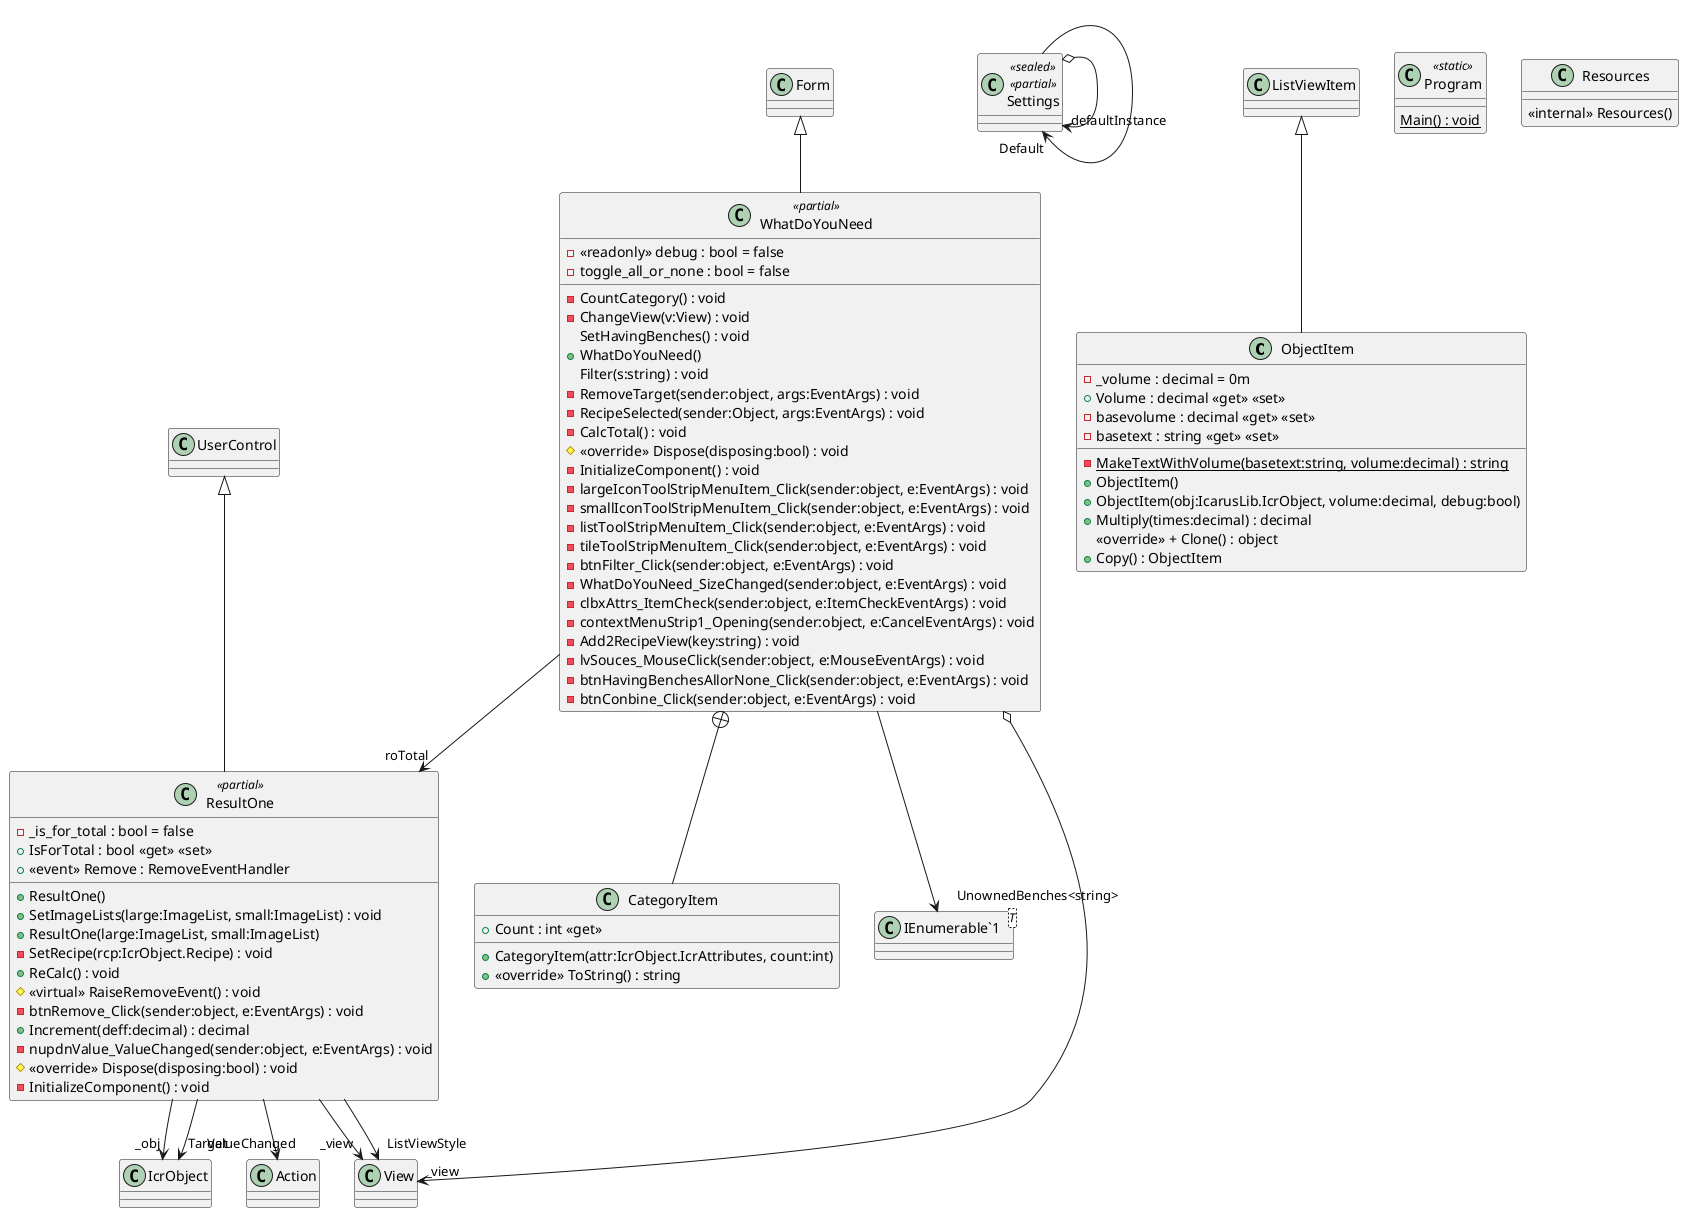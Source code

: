 @startuml
class ObjectItem {
    - _volume : decimal = 0m
    + Volume : decimal <<get>> <<set>>
    - basevolume : decimal <<get>> <<set>>
    - basetext : string <<get>> <<set>>
    - {static} MakeTextWithVolume(basetext:string, volume:decimal) : string
    + ObjectItem()
    + ObjectItem(obj:IcarusLib.IcrObject, volume:decimal, debug:bool)
    + Multiply(times:decimal) : decimal
    <<override>> + Clone() : object
    + Copy() : ObjectItem
}
ListViewItem <|-- ObjectItem
class Program <<static>> {
    {static} Main() : void
}
class ResultOne <<partial>> {
    + ResultOne()
    + SetImageLists(large:ImageList, small:ImageList) : void
    + ResultOne(large:ImageList, small:ImageList)
    - SetRecipe(rcp:IcrObject.Recipe) : void
    - _is_for_total : bool = false
    + IsForTotal : bool <<get>> <<set>>
    + ReCalc() : void
    +  <<event>> Remove : RemoveEventHandler 
    # <<virtual>> RaiseRemoveEvent() : void
    - btnRemove_Click(sender:object, e:EventArgs) : void
    + Increment(deff:decimal) : decimal
    - nupdnValue_ValueChanged(sender:object, e:EventArgs) : void
}
UserControl <|-- ResultOne
ResultOne --> "_obj" IcrObject
ResultOne --> "_view" View
ResultOne --> "ListViewStyle" View
ResultOne --> "Target" IcrObject
ResultOne --> "ValueChanged" Action
class ResultOne <<partial>> {
    # <<override>> Dispose(disposing:bool) : void
    - InitializeComponent() : void
}
class WhatDoYouNeed <<partial>> {
    - <<readonly>> debug : bool = false
    - CountCategory() : void
    - ChangeView(v:View) : void
    SetHavingBenches() : void
    + WhatDoYouNeed()
    Filter(s:string) : void
    - RemoveTarget(sender:object, args:EventArgs) : void
    - RecipeSelected(sender:Object, args:EventArgs) : void
    - CalcTotal() : void
}
class CategoryItem {
    + Count : int <<get>>
    + CategoryItem(attr:IcrObject.IcrAttributes, count:int)
    + <<override>> ToString() : string
}
Form <|-- WhatDoYouNeed
WhatDoYouNeed o-> "_view" View
WhatDoYouNeed +-- CategoryItem
class WhatDoYouNeed <<partial>> {
    # <<override>> Dispose(disposing:bool) : void
    - InitializeComponent() : void
}
WhatDoYouNeed --> "roTotal" ResultOne
class WhatDoYouNeed <<partial>> {
    - largeIconToolStripMenuItem_Click(sender:object, e:EventArgs) : void
    - smallIconToolStripMenuItem_Click(sender:object, e:EventArgs) : void
    - listToolStripMenuItem_Click(sender:object, e:EventArgs) : void
    - tileToolStripMenuItem_Click(sender:object, e:EventArgs) : void
    - btnFilter_Click(sender:object, e:EventArgs) : void
    - WhatDoYouNeed_SizeChanged(sender:object, e:EventArgs) : void
    - clbxAttrs_ItemCheck(sender:object, e:ItemCheckEventArgs) : void
    - contextMenuStrip1_Opening(sender:object, e:CancelEventArgs) : void
    - Add2RecipeView(key:string) : void
    - lvSouces_MouseClick(sender:object, e:MouseEventArgs) : void
    - toggle_all_or_none : bool = false
    - btnHavingBenchesAllorNone_Click(sender:object, e:EventArgs) : void
    - btnConbine_Click(sender:object, e:EventArgs) : void
}
class "IEnumerable`1"<T> {
}
WhatDoYouNeed --> "UnownedBenches<string>" "IEnumerable`1"
class Resources {
    <<internal>> Resources()
}
class Settings <<sealed>> <<partial>> {
}
Settings o-> "defaultInstance" Settings
Settings --> "Default" Settings
@enduml
